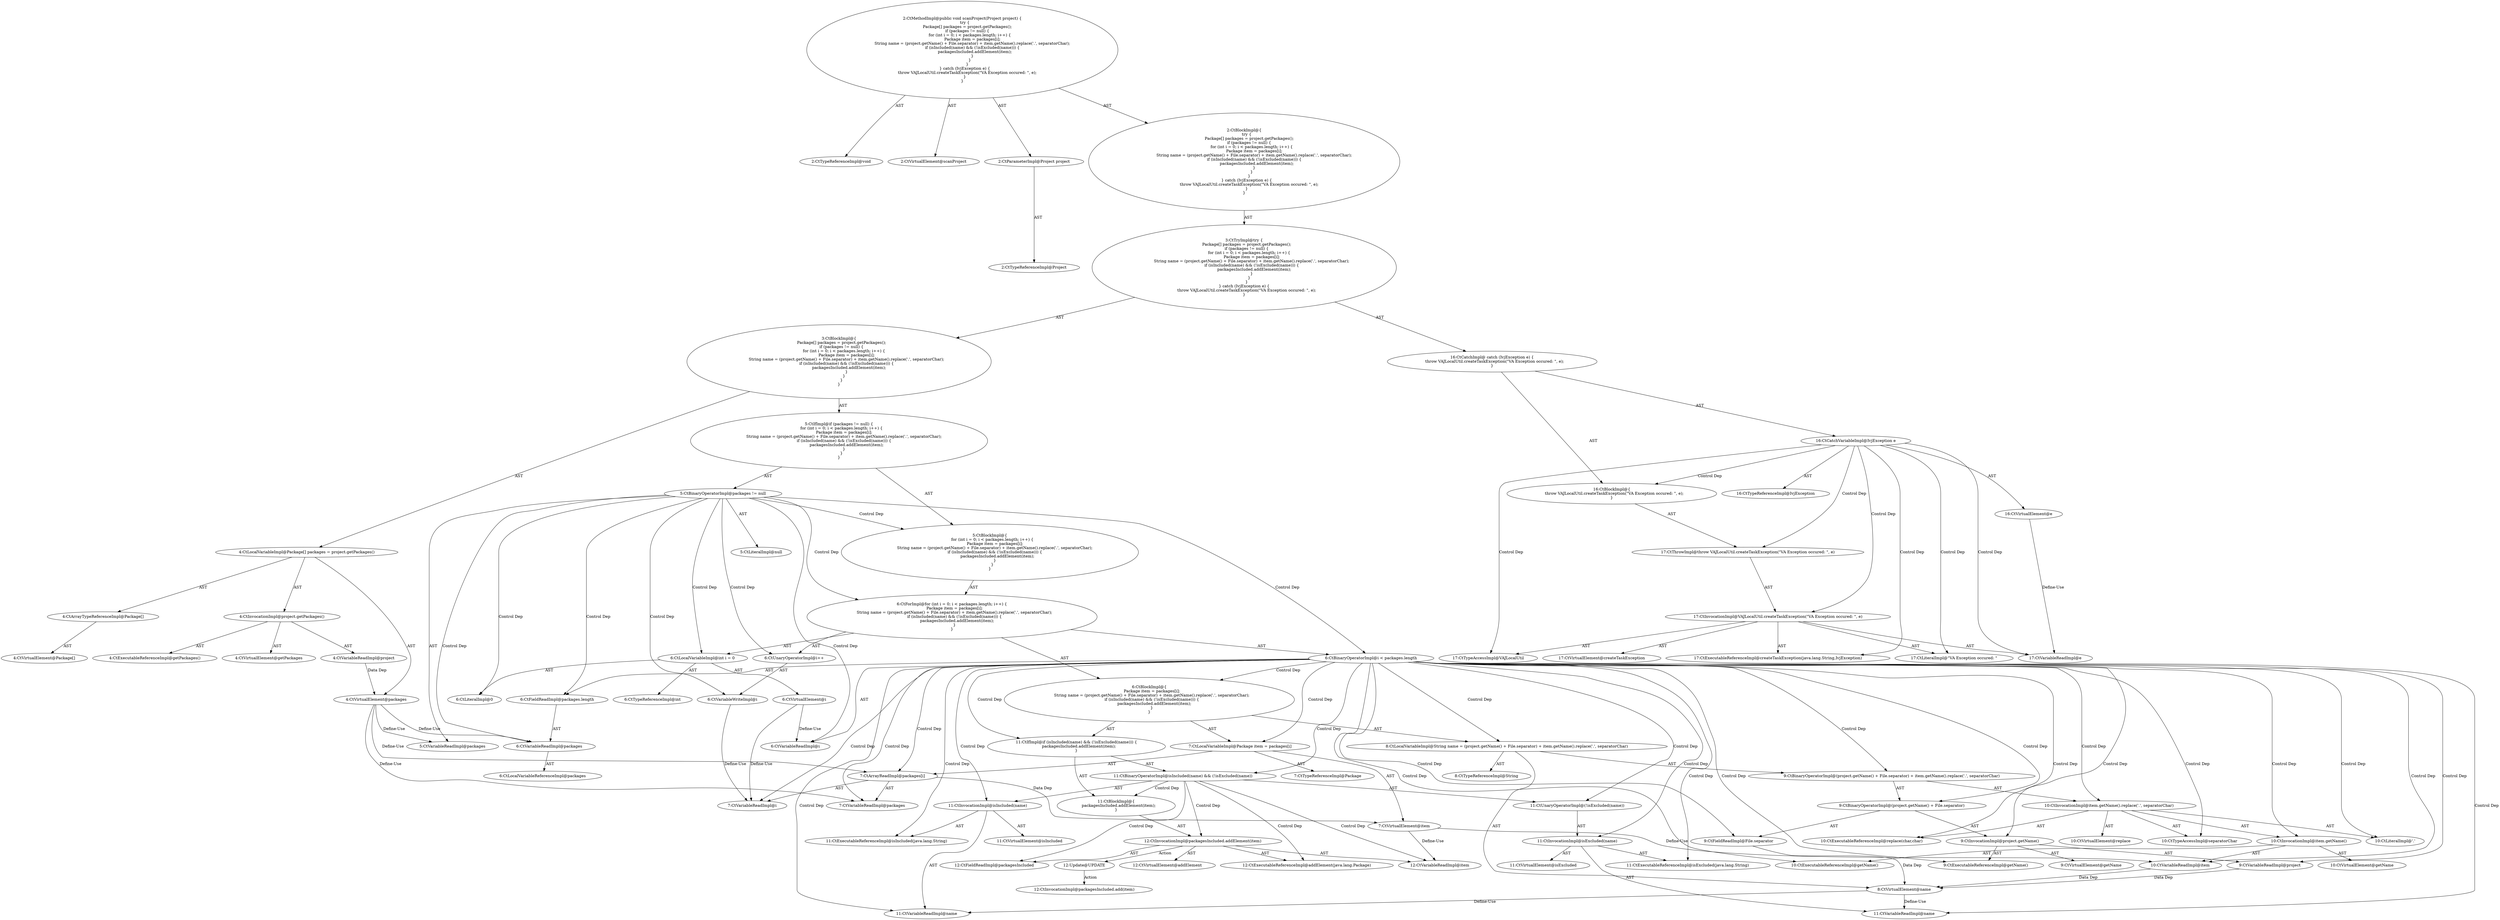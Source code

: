 digraph "scanProject#?,Project" {
0 [label="2:CtTypeReferenceImpl@void" shape=ellipse]
1 [label="2:CtVirtualElement@scanProject" shape=ellipse]
2 [label="2:CtParameterImpl@Project project" shape=ellipse]
3 [label="2:CtTypeReferenceImpl@Project" shape=ellipse]
4 [label="4:CtVirtualElement@Package[]" shape=ellipse]
5 [label="4:CtArrayTypeReferenceImpl@Package[]" shape=ellipse]
6 [label="4:CtExecutableReferenceImpl@getPackages()" shape=ellipse]
7 [label="4:CtVirtualElement@getPackages" shape=ellipse]
8 [label="4:CtVariableReadImpl@project" shape=ellipse]
9 [label="4:CtInvocationImpl@project.getPackages()" shape=ellipse]
10 [label="4:CtVirtualElement@packages" shape=ellipse]
11 [label="4:CtLocalVariableImpl@Package[] packages = project.getPackages()" shape=ellipse]
12 [label="5:CtVariableReadImpl@packages" shape=ellipse]
13 [label="5:CtLiteralImpl@null" shape=ellipse]
14 [label="5:CtBinaryOperatorImpl@packages != null" shape=ellipse]
15 [label="6:CtTypeReferenceImpl@int" shape=ellipse]
16 [label="6:CtLiteralImpl@0" shape=ellipse]
17 [label="6:CtVirtualElement@i" shape=ellipse]
18 [label="6:CtLocalVariableImpl@int i = 0" shape=ellipse]
19 [label="6:CtVariableReadImpl@i" shape=ellipse]
20 [label="6:CtVariableReadImpl@packages" shape=ellipse]
21 [label="6:CtLocalVariableReferenceImpl@packages" shape=ellipse]
22 [label="6:CtFieldReadImpl@packages.length" shape=ellipse]
23 [label="6:CtBinaryOperatorImpl@i < packages.length" shape=ellipse]
24 [label="6:CtVariableWriteImpl@i" shape=ellipse]
25 [label="6:CtUnaryOperatorImpl@i++" shape=ellipse]
26 [label="7:CtTypeReferenceImpl@Package" shape=ellipse]
27 [label="7:CtVariableReadImpl@packages" shape=ellipse]
28 [label="7:CtVariableReadImpl@i" shape=ellipse]
29 [label="7:CtArrayReadImpl@packages[i]" shape=ellipse]
30 [label="7:CtVirtualElement@item" shape=ellipse]
31 [label="7:CtLocalVariableImpl@Package item = packages[i]" shape=ellipse]
32 [label="8:CtTypeReferenceImpl@String" shape=ellipse]
33 [label="9:CtExecutableReferenceImpl@getName()" shape=ellipse]
34 [label="9:CtVirtualElement@getName" shape=ellipse]
35 [label="9:CtVariableReadImpl@project" shape=ellipse]
36 [label="9:CtInvocationImpl@project.getName()" shape=ellipse]
37 [label="9:CtFieldReadImpl@File.separator" shape=ellipse]
38 [label="9:CtBinaryOperatorImpl@(project.getName() + File.separator)" shape=ellipse]
39 [label="10:CtExecutableReferenceImpl@replace(char,char)" shape=ellipse]
40 [label="10:CtVirtualElement@replace" shape=ellipse]
41 [label="10:CtExecutableReferenceImpl@getName()" shape=ellipse]
42 [label="10:CtVirtualElement@getName" shape=ellipse]
43 [label="10:CtVariableReadImpl@item" shape=ellipse]
44 [label="10:CtInvocationImpl@item.getName()" shape=ellipse]
45 [label="10:CtLiteralImpl@'.'" shape=ellipse]
46 [label="10:CtTypeAccessImpl@separatorChar" shape=ellipse]
47 [label="10:CtInvocationImpl@item.getName().replace('.', separatorChar)" shape=ellipse]
48 [label="9:CtBinaryOperatorImpl@(project.getName() + File.separator) + item.getName().replace('.', separatorChar)" shape=ellipse]
49 [label="8:CtVirtualElement@name" shape=ellipse]
50 [label="8:CtLocalVariableImpl@String name = (project.getName() + File.separator) + item.getName().replace('.', separatorChar)" shape=ellipse]
51 [label="11:CtExecutableReferenceImpl@isIncluded(java.lang.String)" shape=ellipse]
52 [label="11:CtVirtualElement@isIncluded" shape=ellipse]
53 [label="11:CtVariableReadImpl@name" shape=ellipse]
54 [label="11:CtInvocationImpl@isIncluded(name)" shape=ellipse]
55 [label="11:CtExecutableReferenceImpl@isExcluded(java.lang.String)" shape=ellipse]
56 [label="11:CtVirtualElement@isExcluded" shape=ellipse]
57 [label="11:CtVariableReadImpl@name" shape=ellipse]
58 [label="11:CtInvocationImpl@isExcluded(name)" shape=ellipse]
59 [label="11:CtUnaryOperatorImpl@(!isExcluded(name))" shape=ellipse]
60 [label="11:CtBinaryOperatorImpl@isIncluded(name) && (!isExcluded(name))" shape=ellipse]
61 [label="12:CtExecutableReferenceImpl@addElement(java.lang.Package)" shape=ellipse]
62 [label="12:CtVirtualElement@addElement" shape=ellipse]
63 [label="12:CtFieldReadImpl@packagesIncluded" shape=ellipse]
64 [label="12:CtVariableReadImpl@item" shape=ellipse]
65 [label="12:CtInvocationImpl@packagesIncluded.addElement(item)" shape=ellipse]
66 [label="11:CtBlockImpl@\{
    packagesIncluded.addElement(item);
\}" shape=ellipse]
67 [label="11:CtIfImpl@if (isIncluded(name) && (!isExcluded(name))) \{
    packagesIncluded.addElement(item);
\}" shape=ellipse]
68 [label="6:CtBlockImpl@\{
    Package item = packages[i];
    String name = (project.getName() + File.separator) + item.getName().replace('.', separatorChar);
    if (isIncluded(name) && (!isExcluded(name))) \{
        packagesIncluded.addElement(item);
    \}
\}" shape=ellipse]
69 [label="6:CtForImpl@for (int i = 0; i < packages.length; i++) \{
    Package item = packages[i];
    String name = (project.getName() + File.separator) + item.getName().replace('.', separatorChar);
    if (isIncluded(name) && (!isExcluded(name))) \{
        packagesIncluded.addElement(item);
    \}
\}" shape=ellipse]
70 [label="5:CtBlockImpl@\{
    for (int i = 0; i < packages.length; i++) \{
        Package item = packages[i];
        String name = (project.getName() + File.separator) + item.getName().replace('.', separatorChar);
        if (isIncluded(name) && (!isExcluded(name))) \{
            packagesIncluded.addElement(item);
        \}
    \}
\}" shape=ellipse]
71 [label="5:CtIfImpl@if (packages != null) \{
    for (int i = 0; i < packages.length; i++) \{
        Package item = packages[i];
        String name = (project.getName() + File.separator) + item.getName().replace('.', separatorChar);
        if (isIncluded(name) && (!isExcluded(name))) \{
            packagesIncluded.addElement(item);
        \}
    \}
\}" shape=ellipse]
72 [label="3:CtBlockImpl@\{
    Package[] packages = project.getPackages();
    if (packages != null) \{
        for (int i = 0; i < packages.length; i++) \{
            Package item = packages[i];
            String name = (project.getName() + File.separator) + item.getName().replace('.', separatorChar);
            if (isIncluded(name) && (!isExcluded(name))) \{
                packagesIncluded.addElement(item);
            \}
        \}
    \}
\}" shape=ellipse]
73 [label="16:CtVirtualElement@e" shape=ellipse]
74 [label="16:CtTypeReferenceImpl@IvjException" shape=ellipse]
75 [label="16:CtCatchVariableImpl@IvjException e" shape=ellipse]
76 [label="17:CtExecutableReferenceImpl@createTaskException(java.lang.String,IvjException)" shape=ellipse]
77 [label="17:CtVirtualElement@createTaskException" shape=ellipse]
78 [label="17:CtTypeAccessImpl@VAJLocalUtil" shape=ellipse]
79 [label="17:CtLiteralImpl@\"VA Exception occured: \"" shape=ellipse]
80 [label="17:CtVariableReadImpl@e" shape=ellipse]
81 [label="17:CtInvocationImpl@VAJLocalUtil.createTaskException(\"VA Exception occured: \", e)" shape=ellipse]
82 [label="17:CtThrowImpl@throw VAJLocalUtil.createTaskException(\"VA Exception occured: \", e)" shape=ellipse]
83 [label="16:CtBlockImpl@\{
    throw VAJLocalUtil.createTaskException(\"VA Exception occured: \", e);
\}" shape=ellipse]
84 [label="16:CtCatchImpl@ catch (IvjException e) \{
    throw VAJLocalUtil.createTaskException(\"VA Exception occured: \", e);
\}" shape=ellipse]
85 [label="3:CtTryImpl@try \{
    Package[] packages = project.getPackages();
    if (packages != null) \{
        for (int i = 0; i < packages.length; i++) \{
            Package item = packages[i];
            String name = (project.getName() + File.separator) + item.getName().replace('.', separatorChar);
            if (isIncluded(name) && (!isExcluded(name))) \{
                packagesIncluded.addElement(item);
            \}
        \}
    \}
\} catch (IvjException e) \{
    throw VAJLocalUtil.createTaskException(\"VA Exception occured: \", e);
\}" shape=ellipse]
86 [label="2:CtBlockImpl@\{
    try \{
        Package[] packages = project.getPackages();
        if (packages != null) \{
            for (int i = 0; i < packages.length; i++) \{
                Package item = packages[i];
                String name = (project.getName() + File.separator) + item.getName().replace('.', separatorChar);
                if (isIncluded(name) && (!isExcluded(name))) \{
                    packagesIncluded.addElement(item);
                \}
            \}
        \}
    \} catch (IvjException e) \{
        throw VAJLocalUtil.createTaskException(\"VA Exception occured: \", e);
    \}
\}" shape=ellipse]
87 [label="2:CtMethodImpl@public void scanProject(Project project) \{
    try \{
        Package[] packages = project.getPackages();
        if (packages != null) \{
            for (int i = 0; i < packages.length; i++) \{
                Package item = packages[i];
                String name = (project.getName() + File.separator) + item.getName().replace('.', separatorChar);
                if (isIncluded(name) && (!isExcluded(name))) \{
                    packagesIncluded.addElement(item);
                \}
            \}
        \}
    \} catch (IvjException e) \{
        throw VAJLocalUtil.createTaskException(\"VA Exception occured: \", e);
    \}
\}" shape=ellipse]
88 [label="12:Update@UPDATE" shape=ellipse]
89 [label="12:CtInvocationImpl@packagesIncluded.add(item)" shape=ellipse]
2 -> 3 [label="AST"];
5 -> 4 [label="AST"];
8 -> 10 [label="Data Dep"];
9 -> 7 [label="AST"];
9 -> 8 [label="AST"];
9 -> 6 [label="AST"];
10 -> 12 [label="Define-Use"];
10 -> 20 [label="Define-Use"];
10 -> 27 [label="Define-Use"];
10 -> 29 [label="Define-Use"];
11 -> 10 [label="AST"];
11 -> 5 [label="AST"];
11 -> 9 [label="AST"];
14 -> 12 [label="AST"];
14 -> 13 [label="AST"];
14 -> 70 [label="Control Dep"];
14 -> 69 [label="Control Dep"];
14 -> 18 [label="Control Dep"];
14 -> 16 [label="Control Dep"];
14 -> 23 [label="Control Dep"];
14 -> 19 [label="Control Dep"];
14 -> 22 [label="Control Dep"];
14 -> 20 [label="Control Dep"];
14 -> 25 [label="Control Dep"];
14 -> 24 [label="Control Dep"];
17 -> 19 [label="Define-Use"];
17 -> 28 [label="Define-Use"];
18 -> 17 [label="AST"];
18 -> 15 [label="AST"];
18 -> 16 [label="AST"];
20 -> 21 [label="AST"];
22 -> 20 [label="AST"];
23 -> 19 [label="AST"];
23 -> 22 [label="AST"];
23 -> 68 [label="Control Dep"];
23 -> 31 [label="Control Dep"];
23 -> 29 [label="Control Dep"];
23 -> 27 [label="Control Dep"];
23 -> 28 [label="Control Dep"];
23 -> 50 [label="Control Dep"];
23 -> 48 [label="Control Dep"];
23 -> 38 [label="Control Dep"];
23 -> 36 [label="Control Dep"];
23 -> 33 [label="Control Dep"];
23 -> 35 [label="Control Dep"];
23 -> 37 [label="Control Dep"];
23 -> 47 [label="Control Dep"];
23 -> 39 [label="Control Dep"];
23 -> 44 [label="Control Dep"];
23 -> 41 [label="Control Dep"];
23 -> 43 [label="Control Dep"];
23 -> 45 [label="Control Dep"];
23 -> 46 [label="Control Dep"];
23 -> 67 [label="Control Dep"];
23 -> 60 [label="Control Dep"];
23 -> 54 [label="Control Dep"];
23 -> 51 [label="Control Dep"];
23 -> 53 [label="Control Dep"];
23 -> 59 [label="Control Dep"];
23 -> 58 [label="Control Dep"];
23 -> 55 [label="Control Dep"];
23 -> 57 [label="Control Dep"];
24 -> 28 [label="Define-Use"];
25 -> 24 [label="AST"];
29 -> 27 [label="AST"];
29 -> 28 [label="AST"];
29 -> 30 [label="Data Dep"];
30 -> 43 [label="Define-Use"];
30 -> 64 [label="Define-Use"];
31 -> 30 [label="AST"];
31 -> 26 [label="AST"];
31 -> 29 [label="AST"];
35 -> 49 [label="Data Dep"];
36 -> 34 [label="AST"];
36 -> 35 [label="AST"];
36 -> 33 [label="AST"];
37 -> 49 [label="Data Dep"];
38 -> 36 [label="AST"];
38 -> 37 [label="AST"];
43 -> 49 [label="Data Dep"];
44 -> 42 [label="AST"];
44 -> 43 [label="AST"];
44 -> 41 [label="AST"];
47 -> 40 [label="AST"];
47 -> 44 [label="AST"];
47 -> 39 [label="AST"];
47 -> 45 [label="AST"];
47 -> 46 [label="AST"];
48 -> 38 [label="AST"];
48 -> 47 [label="AST"];
49 -> 53 [label="Define-Use"];
49 -> 57 [label="Define-Use"];
50 -> 49 [label="AST"];
50 -> 32 [label="AST"];
50 -> 48 [label="AST"];
54 -> 52 [label="AST"];
54 -> 51 [label="AST"];
54 -> 53 [label="AST"];
58 -> 56 [label="AST"];
58 -> 55 [label="AST"];
58 -> 57 [label="AST"];
59 -> 58 [label="AST"];
60 -> 54 [label="AST"];
60 -> 59 [label="AST"];
60 -> 66 [label="Control Dep"];
60 -> 65 [label="Control Dep"];
60 -> 61 [label="Control Dep"];
60 -> 63 [label="Control Dep"];
60 -> 64 [label="Control Dep"];
65 -> 62 [label="AST"];
65 -> 63 [label="AST"];
65 -> 61 [label="AST"];
65 -> 64 [label="AST"];
65 -> 88 [label="Action"];
66 -> 65 [label="AST"];
67 -> 60 [label="AST"];
67 -> 66 [label="AST"];
68 -> 31 [label="AST"];
68 -> 50 [label="AST"];
68 -> 67 [label="AST"];
69 -> 18 [label="AST"];
69 -> 23 [label="AST"];
69 -> 25 [label="AST"];
69 -> 68 [label="AST"];
70 -> 69 [label="AST"];
71 -> 14 [label="AST"];
71 -> 70 [label="AST"];
72 -> 11 [label="AST"];
72 -> 71 [label="AST"];
73 -> 80 [label="Define-Use"];
75 -> 73 [label="AST"];
75 -> 74 [label="AST"];
75 -> 83 [label="Control Dep"];
75 -> 82 [label="Control Dep"];
75 -> 81 [label="Control Dep"];
75 -> 76 [label="Control Dep"];
75 -> 78 [label="Control Dep"];
75 -> 79 [label="Control Dep"];
75 -> 80 [label="Control Dep"];
81 -> 77 [label="AST"];
81 -> 78 [label="AST"];
81 -> 76 [label="AST"];
81 -> 79 [label="AST"];
81 -> 80 [label="AST"];
82 -> 81 [label="AST"];
83 -> 82 [label="AST"];
84 -> 75 [label="AST"];
84 -> 83 [label="AST"];
85 -> 72 [label="AST"];
85 -> 84 [label="AST"];
86 -> 85 [label="AST"];
87 -> 1 [label="AST"];
87 -> 0 [label="AST"];
87 -> 2 [label="AST"];
87 -> 86 [label="AST"];
88 -> 89 [label="Action"];
}